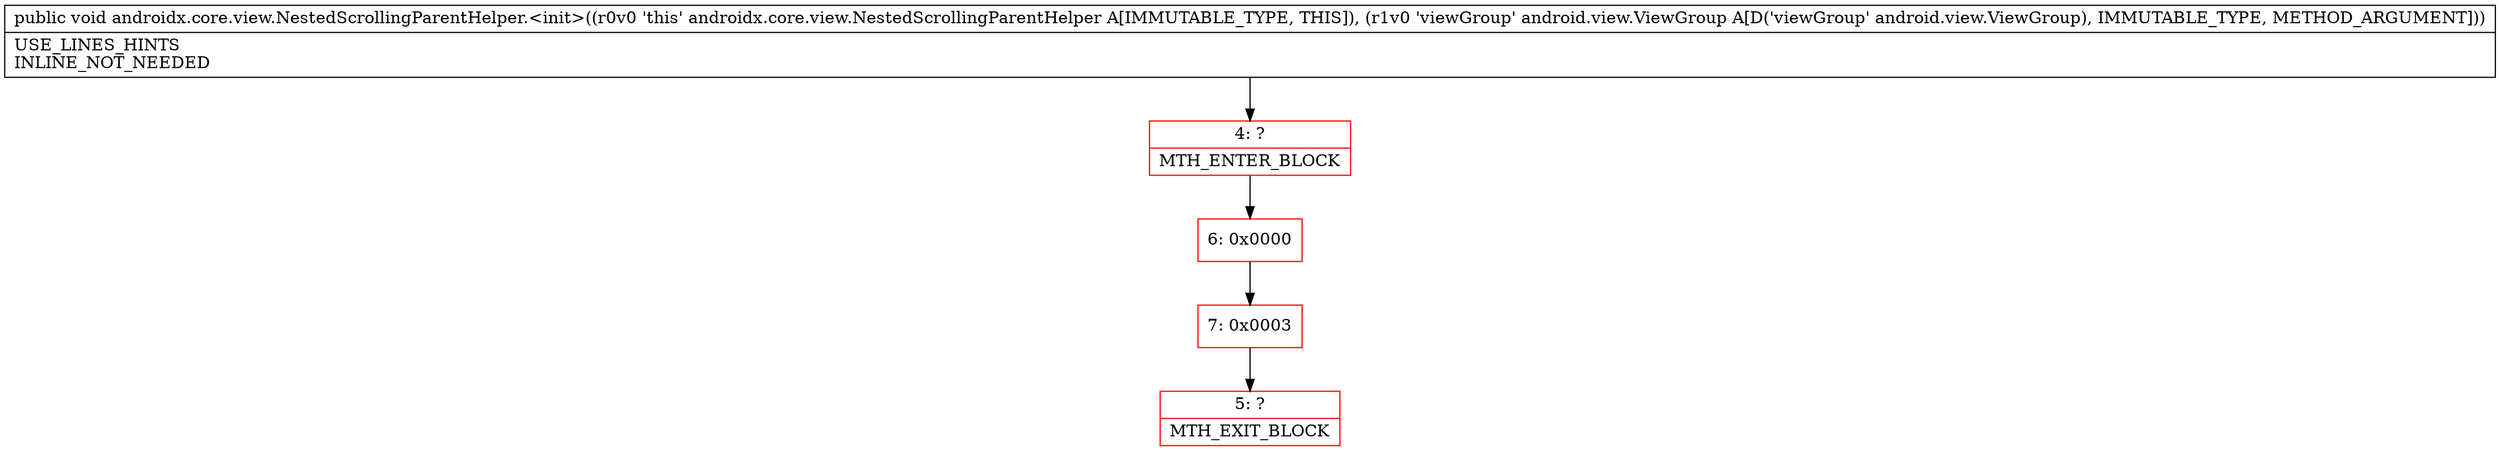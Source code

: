 digraph "CFG forandroidx.core.view.NestedScrollingParentHelper.\<init\>(Landroid\/view\/ViewGroup;)V" {
subgraph cluster_Region_1022985918 {
label = "R(0)";
node [shape=record,color=blue];
}
Node_4 [shape=record,color=red,label="{4\:\ ?|MTH_ENTER_BLOCK\l}"];
Node_6 [shape=record,color=red,label="{6\:\ 0x0000}"];
Node_7 [shape=record,color=red,label="{7\:\ 0x0003}"];
Node_5 [shape=record,color=red,label="{5\:\ ?|MTH_EXIT_BLOCK\l}"];
MethodNode[shape=record,label="{public void androidx.core.view.NestedScrollingParentHelper.\<init\>((r0v0 'this' androidx.core.view.NestedScrollingParentHelper A[IMMUTABLE_TYPE, THIS]), (r1v0 'viewGroup' android.view.ViewGroup A[D('viewGroup' android.view.ViewGroup), IMMUTABLE_TYPE, METHOD_ARGUMENT]))  | USE_LINES_HINTS\lINLINE_NOT_NEEDED\l}"];
MethodNode -> Node_4;Node_4 -> Node_6;
Node_6 -> Node_7;
Node_7 -> Node_5;
}

